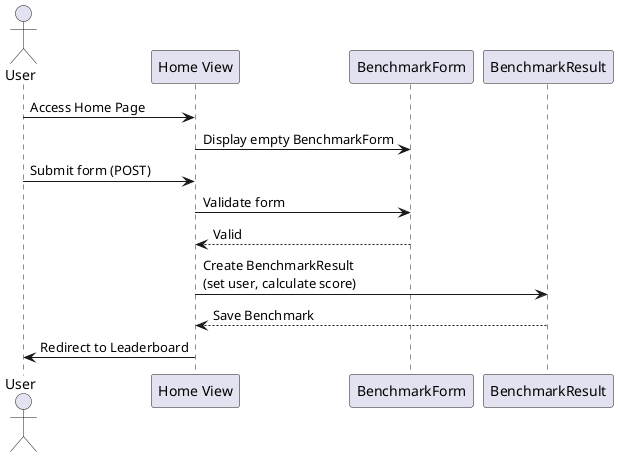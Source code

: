 @startuml
actor User
participant "Home View" as View
participant "BenchmarkForm" as Form
participant "BenchmarkResult" as Model

User -> View: Access Home Page
View -> Form: Display empty BenchmarkForm
User -> View: Submit form (POST)
View -> Form: Validate form
Form --> View: Valid
View -> Model: Create BenchmarkResult\n(set user, calculate score)
Model --> View: Save Benchmark
View -> User: Redirect to Leaderboard
@enduml
